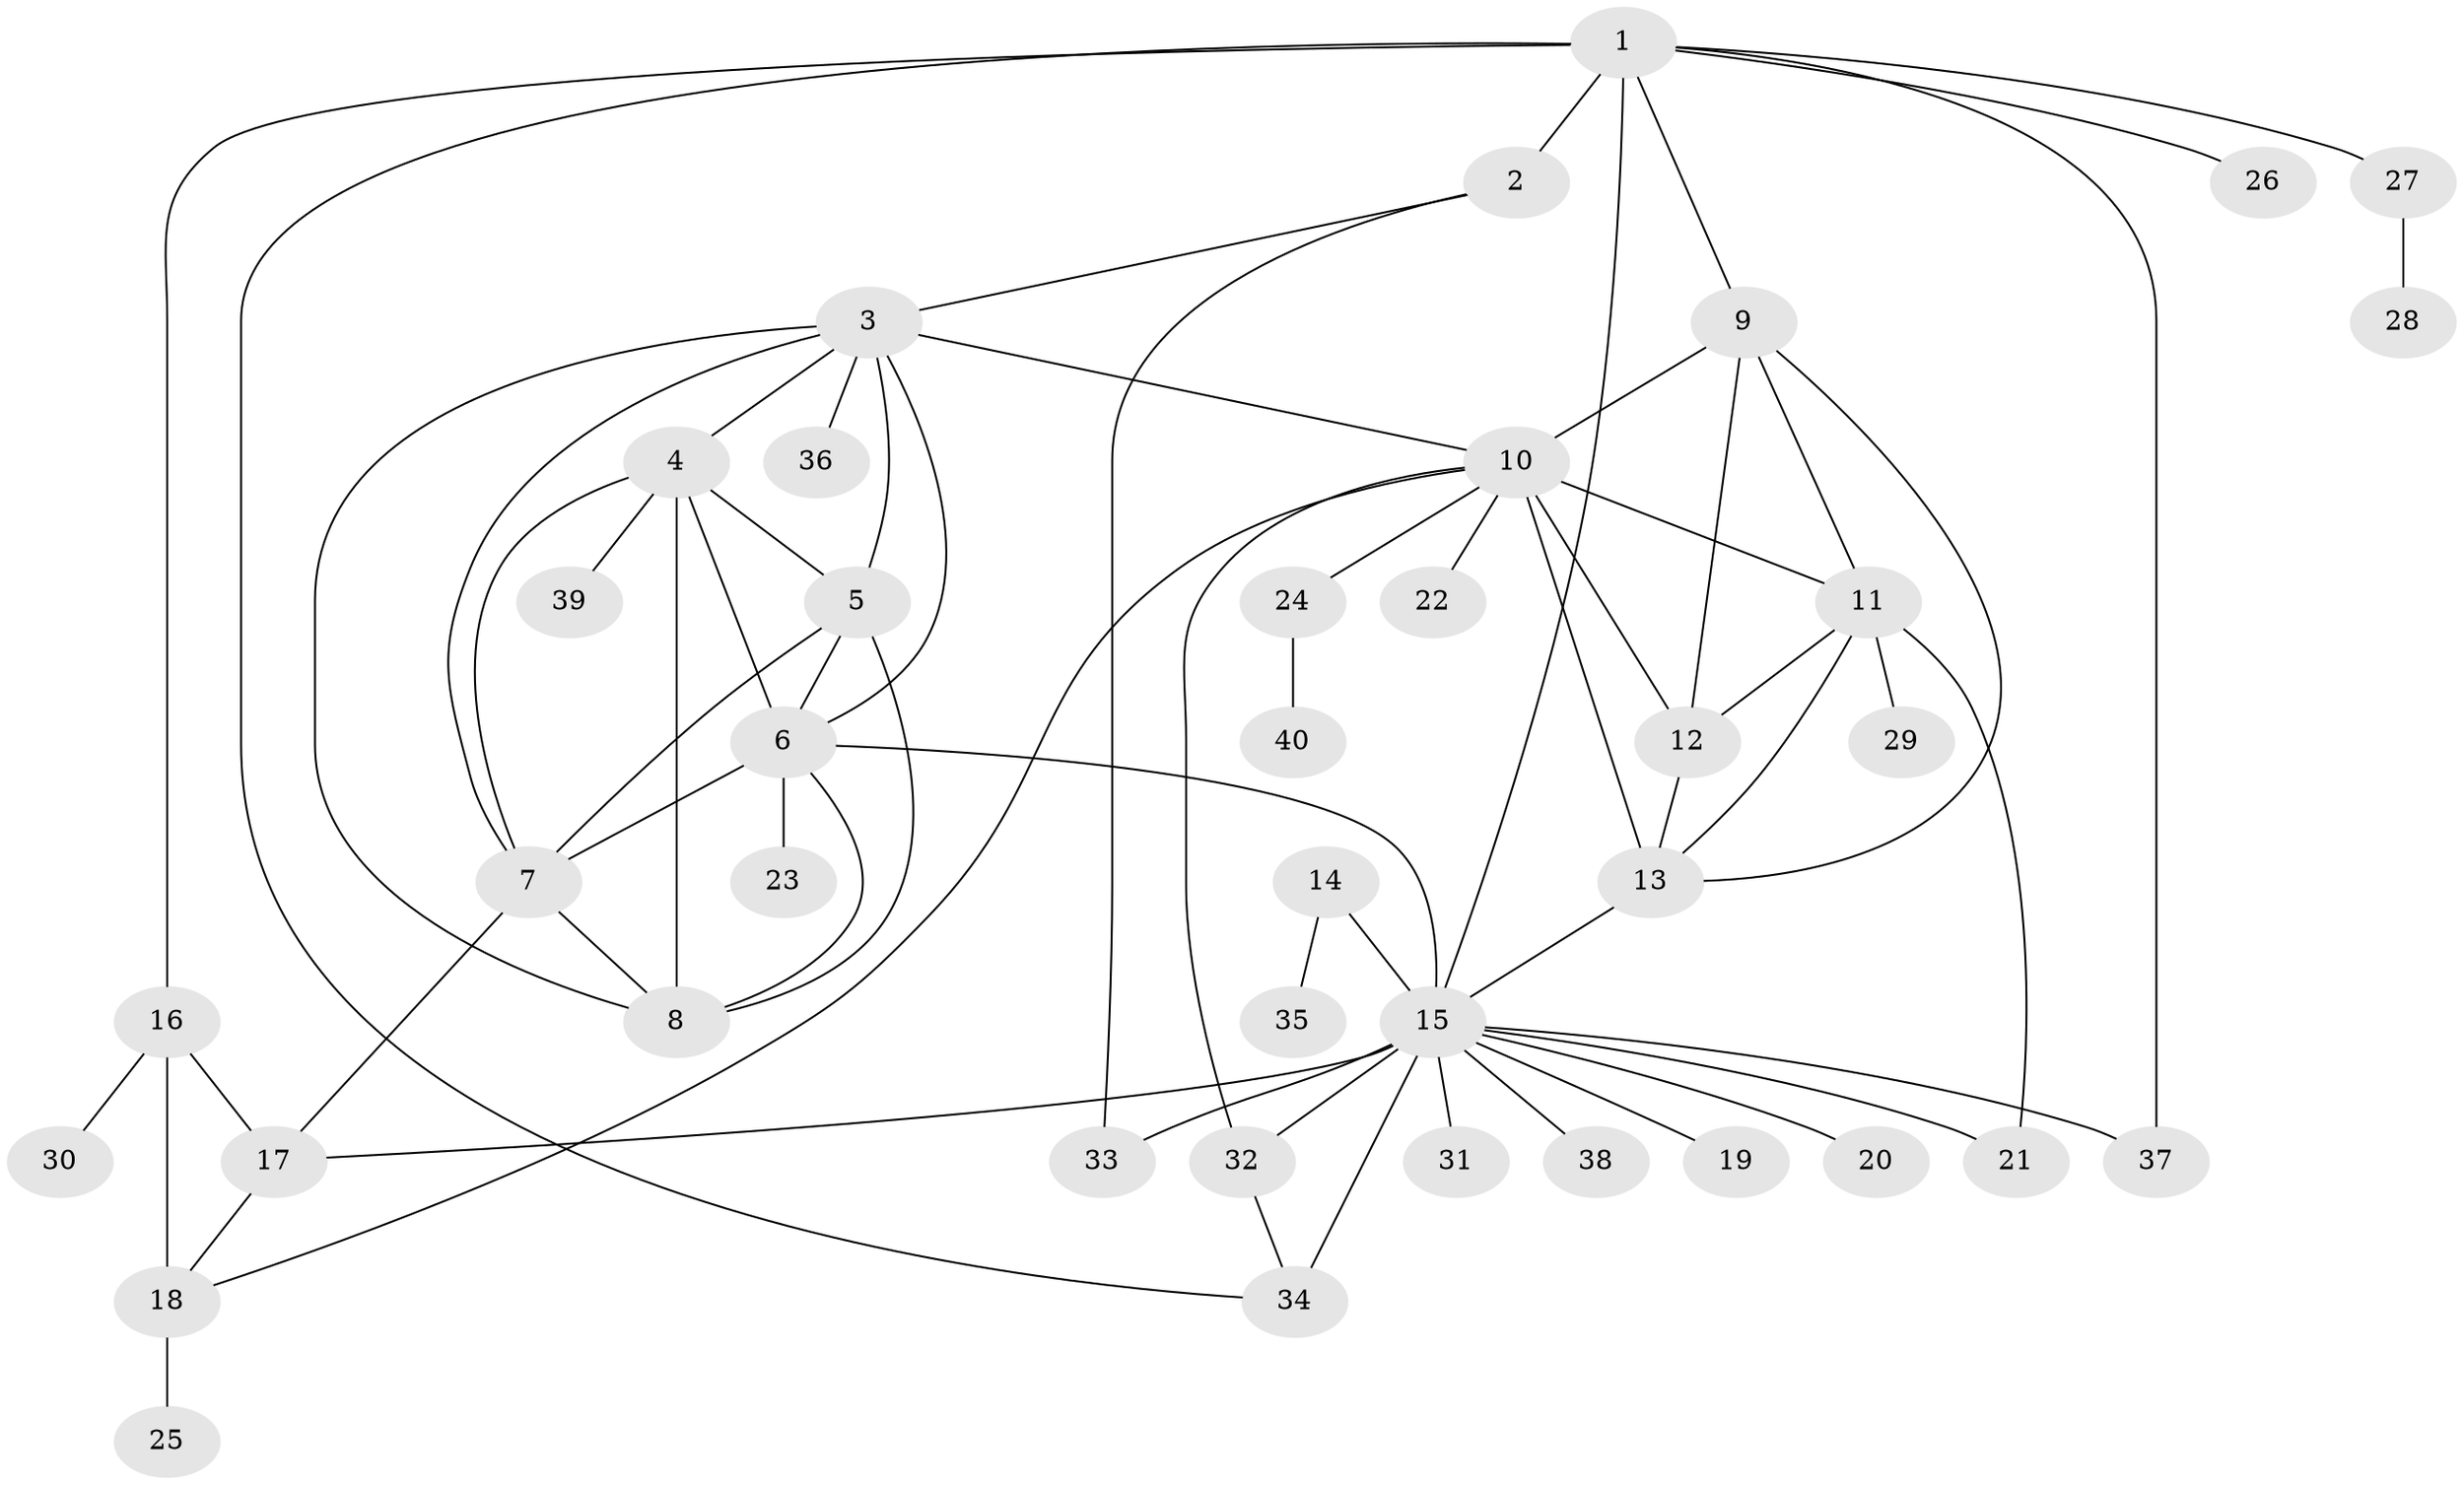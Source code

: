 // original degree distribution, {9: 0.06818181818181818, 8: 0.022727272727272728, 7: 0.05303030303030303, 10: 0.022727272727272728, 12: 0.015151515151515152, 6: 0.022727272727272728, 11: 0.007575757575757576, 5: 0.007575757575757576, 13: 0.007575757575757576, 1: 0.5984848484848485, 2: 0.12878787878787878, 4: 0.030303030303030304, 3: 0.015151515151515152}
// Generated by graph-tools (version 1.1) at 2025/52/03/04/25 22:52:50]
// undirected, 40 vertices, 68 edges
graph export_dot {
  node [color=gray90,style=filled];
  1;
  2;
  3;
  4;
  5;
  6;
  7;
  8;
  9;
  10;
  11;
  12;
  13;
  14;
  15;
  16;
  17;
  18;
  19;
  20;
  21;
  22;
  23;
  24;
  25;
  26;
  27;
  28;
  29;
  30;
  31;
  32;
  33;
  34;
  35;
  36;
  37;
  38;
  39;
  40;
  1 -- 2 [weight=5.0];
  1 -- 9 [weight=1.0];
  1 -- 15 [weight=2.0];
  1 -- 16 [weight=1.0];
  1 -- 26 [weight=1.0];
  1 -- 27 [weight=2.0];
  1 -- 34 [weight=1.0];
  1 -- 37 [weight=2.0];
  2 -- 3 [weight=1.0];
  2 -- 33 [weight=1.0];
  3 -- 4 [weight=1.0];
  3 -- 5 [weight=1.0];
  3 -- 6 [weight=1.0];
  3 -- 7 [weight=1.0];
  3 -- 8 [weight=1.0];
  3 -- 10 [weight=1.0];
  3 -- 36 [weight=1.0];
  4 -- 5 [weight=1.0];
  4 -- 6 [weight=1.0];
  4 -- 7 [weight=1.0];
  4 -- 8 [weight=6.0];
  4 -- 39 [weight=1.0];
  5 -- 6 [weight=1.0];
  5 -- 7 [weight=1.0];
  5 -- 8 [weight=1.0];
  6 -- 7 [weight=1.0];
  6 -- 8 [weight=1.0];
  6 -- 15 [weight=1.0];
  6 -- 23 [weight=4.0];
  7 -- 8 [weight=1.0];
  7 -- 17 [weight=1.0];
  9 -- 10 [weight=2.0];
  9 -- 11 [weight=1.0];
  9 -- 12 [weight=1.0];
  9 -- 13 [weight=1.0];
  10 -- 11 [weight=2.0];
  10 -- 12 [weight=5.0];
  10 -- 13 [weight=2.0];
  10 -- 18 [weight=1.0];
  10 -- 22 [weight=1.0];
  10 -- 24 [weight=1.0];
  10 -- 32 [weight=1.0];
  11 -- 12 [weight=1.0];
  11 -- 13 [weight=1.0];
  11 -- 21 [weight=3.0];
  11 -- 29 [weight=1.0];
  12 -- 13 [weight=1.0];
  13 -- 15 [weight=1.0];
  14 -- 15 [weight=5.0];
  14 -- 35 [weight=1.0];
  15 -- 17 [weight=1.0];
  15 -- 19 [weight=1.0];
  15 -- 20 [weight=1.0];
  15 -- 21 [weight=1.0];
  15 -- 31 [weight=1.0];
  15 -- 32 [weight=3.0];
  15 -- 33 [weight=2.0];
  15 -- 34 [weight=2.0];
  15 -- 37 [weight=1.0];
  15 -- 38 [weight=1.0];
  16 -- 17 [weight=4.0];
  16 -- 18 [weight=4.0];
  16 -- 30 [weight=4.0];
  17 -- 18 [weight=1.0];
  18 -- 25 [weight=1.0];
  24 -- 40 [weight=1.0];
  27 -- 28 [weight=1.0];
  32 -- 34 [weight=1.0];
}
